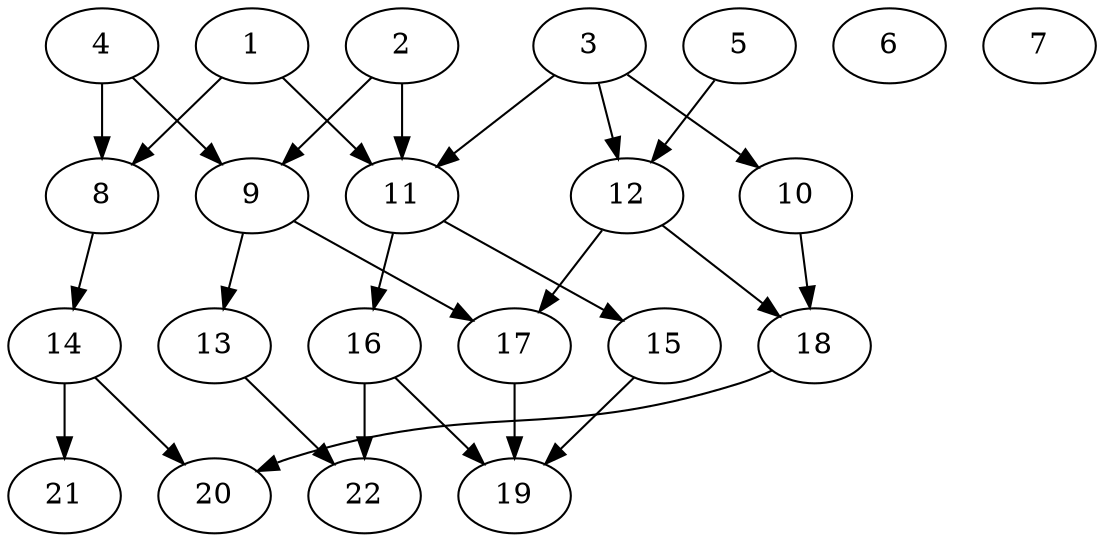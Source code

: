 // DAG (tier=2-normal, mode=data, n=22, ccr=0.440, fat=0.592, density=0.417, regular=0.482, jump=0.119, mindata=2097152, maxdata=16777216)
// DAG automatically generated by daggen at Sun Aug 24 16:33:34 2025
// /home/ermia/Project/Environments/daggen/bin/daggen --dot --ccr 0.440 --fat 0.592 --regular 0.482 --density 0.417 --jump 0.119 --mindata 2097152 --maxdata 16777216 -n 22 
digraph G {
  1 [size="138202526339643211776", alpha="0.07", expect_size="69101263169821605888"]
  1 -> 8 [size ="213845758967808"]
  1 -> 11 [size ="213845758967808"]
  2 [size="2574868157378330624000", alpha="0.06", expect_size="1287434078689165312000"]
  2 -> 9 [size ="1502888119500800"]
  2 -> 11 [size ="1502888119500800"]
  3 [size="375957401945465600", alpha="0.09", expect_size="187978700972732800"]
  3 -> 10 [size ="170247009075200"]
  3 -> 11 [size ="170247009075200"]
  3 -> 12 [size ="170247009075200"]
  4 [size="55856515513411698688", alpha="0.19", expect_size="27928257756705849344"]
  4 -> 8 [size ="116897676787712"]
  4 -> 9 [size ="116897676787712"]
  5 [size="1869132881357292288", alpha="0.00", expect_size="934566440678646144"]
  5 -> 12 [size ="689175284154368"]
  6 [size="156192496577464736", alpha="0.09", expect_size="78096248288732368"]
  7 [size="2298028208955034959872", alpha="0.11", expect_size="1149014104477517479936"]
  8 [size="23049741120833384", alpha="0.04", expect_size="11524870560416692"]
  8 -> 14 [size ="35701655601152"]
  9 [size="32348303549726216", alpha="0.15", expect_size="16174151774863108"]
  9 -> 13 [size ="2128467017596928"]
  9 -> 17 [size ="2128467017596928"]
  10 [size="3791016745467502", alpha="0.05", expect_size="1895508372733751"]
  10 -> 18 [size ="74944838893568"]
  11 [size="277539145024506624", alpha="0.13", expect_size="138769572512253312"]
  11 -> 15 [size ="730845358850048"]
  11 -> 16 [size ="730845358850048"]
  12 [size="1860734724255809280", alpha="0.20", expect_size="930367362127904640"]
  12 -> 17 [size ="721635246080000"]
  12 -> 18 [size ="721635246080000"]
  13 [size="2279887369157421826048", alpha="0.01", expect_size="1139943684578710913024"]
  13 -> 22 [size ="1385794761654272"]
  14 [size="50067839682857960", alpha="0.12", expect_size="25033919841428980"]
  14 -> 20 [size ="1621929177907200"]
  14 -> 21 [size ="1621929177907200"]
  15 [size="4501933129728000000000", alpha="0.20", expect_size="2250966564864000000000"]
  15 -> 19 [size ="2181169152000000"]
  16 [size="402682828132767360", alpha="0.02", expect_size="201341414066383680"]
  16 -> 19 [size ="151447937220608"]
  16 -> 22 [size ="151447937220608"]
  17 [size="154095081867628160", alpha="0.03", expect_size="77047540933814080"]
  17 -> 19 [size ="72458455482368"]
  18 [size="839932708242331795456", alpha="0.00", expect_size="419966354121165897728"]
  18 -> 20 [size ="712174330707968"]
  19 [size="4285225756044581404672", alpha="0.09", expect_size="2142612878022290702336"]
  20 [size="3850969832792661164032", alpha="0.14", expect_size="1925484916396330582016"]
  21 [size="12427325443902799872", alpha="0.17", expect_size="6213662721951399936"]
  22 [size="2093014459687103488", alpha="0.17", expect_size="1046507229843551744"]
}